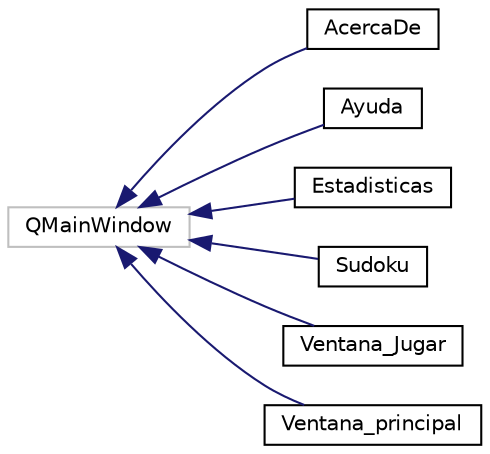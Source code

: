 digraph "Representación gráfica de la clase"
{
  edge [fontname="Helvetica",fontsize="10",labelfontname="Helvetica",labelfontsize="10"];
  node [fontname="Helvetica",fontsize="10",shape=record];
  rankdir="LR";
  Node1 [label="QMainWindow",height=0.2,width=0.4,color="grey75", fillcolor="white", style="filled"];
  Node1 -> Node2 [dir="back",color="midnightblue",fontsize="10",style="solid",fontname="Helvetica"];
  Node2 [label="AcercaDe",height=0.2,width=0.4,color="black", fillcolor="white", style="filled",URL="$class_acerca_de.html"];
  Node1 -> Node3 [dir="back",color="midnightblue",fontsize="10",style="solid",fontname="Helvetica"];
  Node3 [label="Ayuda",height=0.2,width=0.4,color="black", fillcolor="white", style="filled",URL="$class_ayuda.html"];
  Node1 -> Node4 [dir="back",color="midnightblue",fontsize="10",style="solid",fontname="Helvetica"];
  Node4 [label="Estadisticas",height=0.2,width=0.4,color="black", fillcolor="white", style="filled",URL="$class_estadisticas.html"];
  Node1 -> Node5 [dir="back",color="midnightblue",fontsize="10",style="solid",fontname="Helvetica"];
  Node5 [label="Sudoku",height=0.2,width=0.4,color="black", fillcolor="white", style="filled",URL="$class_sudoku.html"];
  Node1 -> Node6 [dir="back",color="midnightblue",fontsize="10",style="solid",fontname="Helvetica"];
  Node6 [label="Ventana_Jugar",height=0.2,width=0.4,color="black", fillcolor="white", style="filled",URL="$class_ventana___jugar.html"];
  Node1 -> Node7 [dir="back",color="midnightblue",fontsize="10",style="solid",fontname="Helvetica"];
  Node7 [label="Ventana_principal",height=0.2,width=0.4,color="black", fillcolor="white", style="filled",URL="$class_ventana__principal.html"];
}
